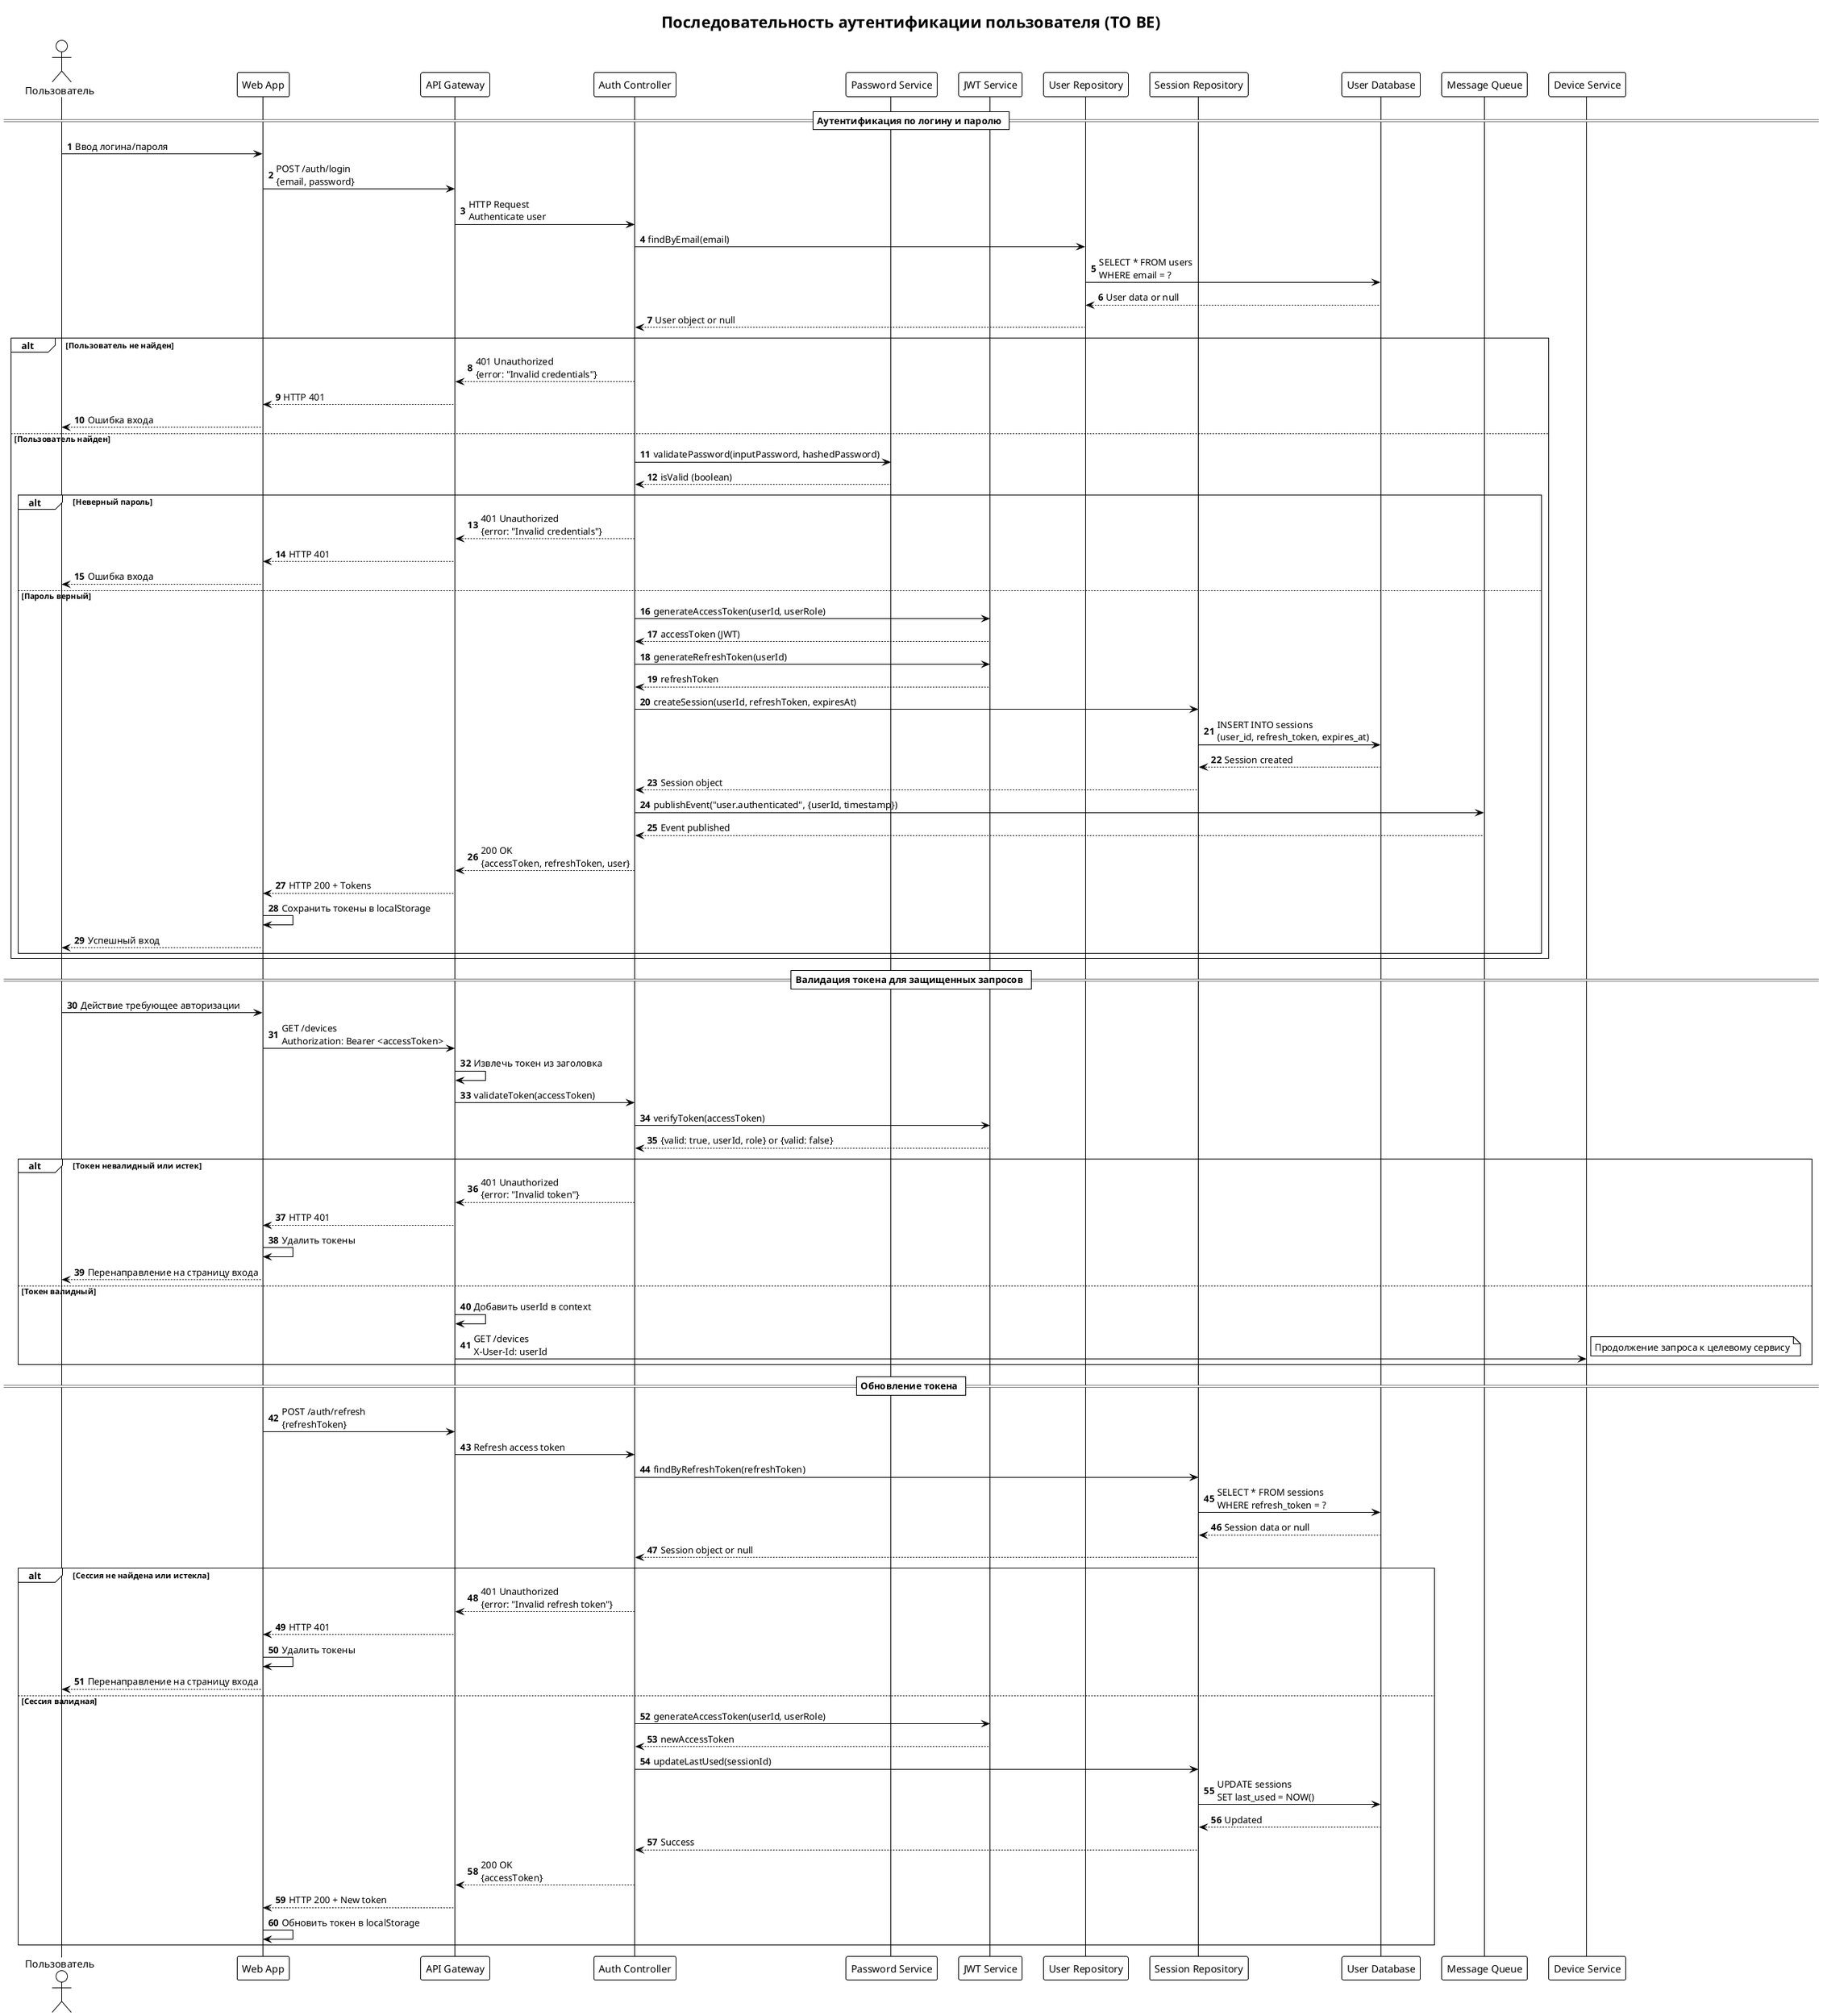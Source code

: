 @startuml
!theme plain
title Последовательность аутентификации пользователя (TO BE)

actor Пользователь as User
autonumber
participant "Web App" as WebApp
participant "API Gateway" as Gateway
participant "Auth Controller" as AuthCtrl
participant "Password Service" as PwdService
participant "JWT Service" as JWTService
participant "User Repository" as UserRepo
participant "Session Repository" as SessionRepo
participant "User Database" as UserDB
participant "Message Queue" as MQ

== Аутентификация по логину и паролю ==

User -> WebApp: Ввод логина/пароля
WebApp -> Gateway: POST /auth/login\n{email, password}
Gateway -> AuthCtrl: HTTP Request\nAuthenticate user

AuthCtrl -> UserRepo: findByEmail(email)
UserRepo -> UserDB: SELECT * FROM users\nWHERE email = ?
UserDB --> UserRepo: User data or null
UserRepo --> AuthCtrl: User object or null

alt Пользователь не найден
    AuthCtrl --> Gateway: 401 Unauthorized\n{error: "Invalid credentials"}
    Gateway --> WebApp: HTTP 401
    WebApp --> User: Ошибка входа
else Пользователь найден
    AuthCtrl -> PwdService: validatePassword(inputPassword, hashedPassword)
    PwdService --> AuthCtrl: isValid (boolean)
    
    alt Неверный пароль
        AuthCtrl --> Gateway: 401 Unauthorized\n{error: "Invalid credentials"}
        Gateway --> WebApp: HTTP 401
        WebApp --> User: Ошибка входа
    else Пароль верный
        AuthCtrl -> JWTService: generateAccessToken(userId, userRole)
        JWTService --> AuthCtrl: accessToken (JWT)
        
        AuthCtrl -> JWTService: generateRefreshToken(userId)
        JWTService --> AuthCtrl: refreshToken
        
        AuthCtrl -> SessionRepo: createSession(userId, refreshToken, expiresAt)
        SessionRepo -> UserDB: INSERT INTO sessions\n(user_id, refresh_token, expires_at)
        UserDB --> SessionRepo: Session created
        SessionRepo --> AuthCtrl: Session object
        
        AuthCtrl -> MQ: publishEvent("user.authenticated", {userId, timestamp})
        MQ --> AuthCtrl: Event published
        
        AuthCtrl --> Gateway: 200 OK\n{accessToken, refreshToken, user}
        Gateway --> WebApp: HTTP 200 + Tokens
        WebApp -> WebApp: Сохранить токены в localStorage
        WebApp --> User: Успешный вход
    end
end

== Валидация токена для защищенных запросов ==

User -> WebApp: Действие требующее авторизации
WebApp -> Gateway: GET /devices\nAuthorization: Bearer <accessToken>
Gateway -> Gateway: Извлечь токен из заголовка
Gateway -> AuthCtrl: validateToken(accessToken)
AuthCtrl -> JWTService: verifyToken(accessToken)
JWTService --> AuthCtrl: {valid: true, userId, role} or {valid: false}

alt Токен невалидный или истек
    AuthCtrl --> Gateway: 401 Unauthorized\n{error: "Invalid token"}
    Gateway --> WebApp: HTTP 401
    WebApp -> WebApp: Удалить токены
    WebApp --> User: Перенаправление на страницу входа
else Токен валидный
    Gateway -> Gateway: Добавить userId в context
    Gateway -> "Device Service": GET /devices\nX-User-Id: userId
    note right: Продолжение запроса к целевому сервису
end

== Обновление токена ==

WebApp -> Gateway: POST /auth/refresh\n{refreshToken}
Gateway -> AuthCtrl: Refresh access token

AuthCtrl -> SessionRepo: findByRefreshToken(refreshToken)
SessionRepo -> UserDB: SELECT * FROM sessions\nWHERE refresh_token = ?
UserDB --> SessionRepo: Session data or null
SessionRepo --> AuthCtrl: Session object or null

alt Сессия не найдена или истекла
    AuthCtrl --> Gateway: 401 Unauthorized\n{error: "Invalid refresh token"}
    Gateway --> WebApp: HTTP 401
    WebApp -> WebApp: Удалить токены
    WebApp --> User: Перенаправление на страницу входа
else Сессия валидная
    AuthCtrl -> JWTService: generateAccessToken(userId, userRole)
    JWTService --> AuthCtrl: newAccessToken
    
    AuthCtrl -> SessionRepo: updateLastUsed(sessionId)
    SessionRepo -> UserDB: UPDATE sessions\nSET last_used = NOW()
    UserDB --> SessionRepo: Updated
    SessionRepo --> AuthCtrl: Success
    
    AuthCtrl --> Gateway: 200 OK\n{accessToken}
    Gateway --> WebApp: HTTP 200 + New token
    WebApp -> WebApp: Обновить токен в localStorage
end

@enduml 